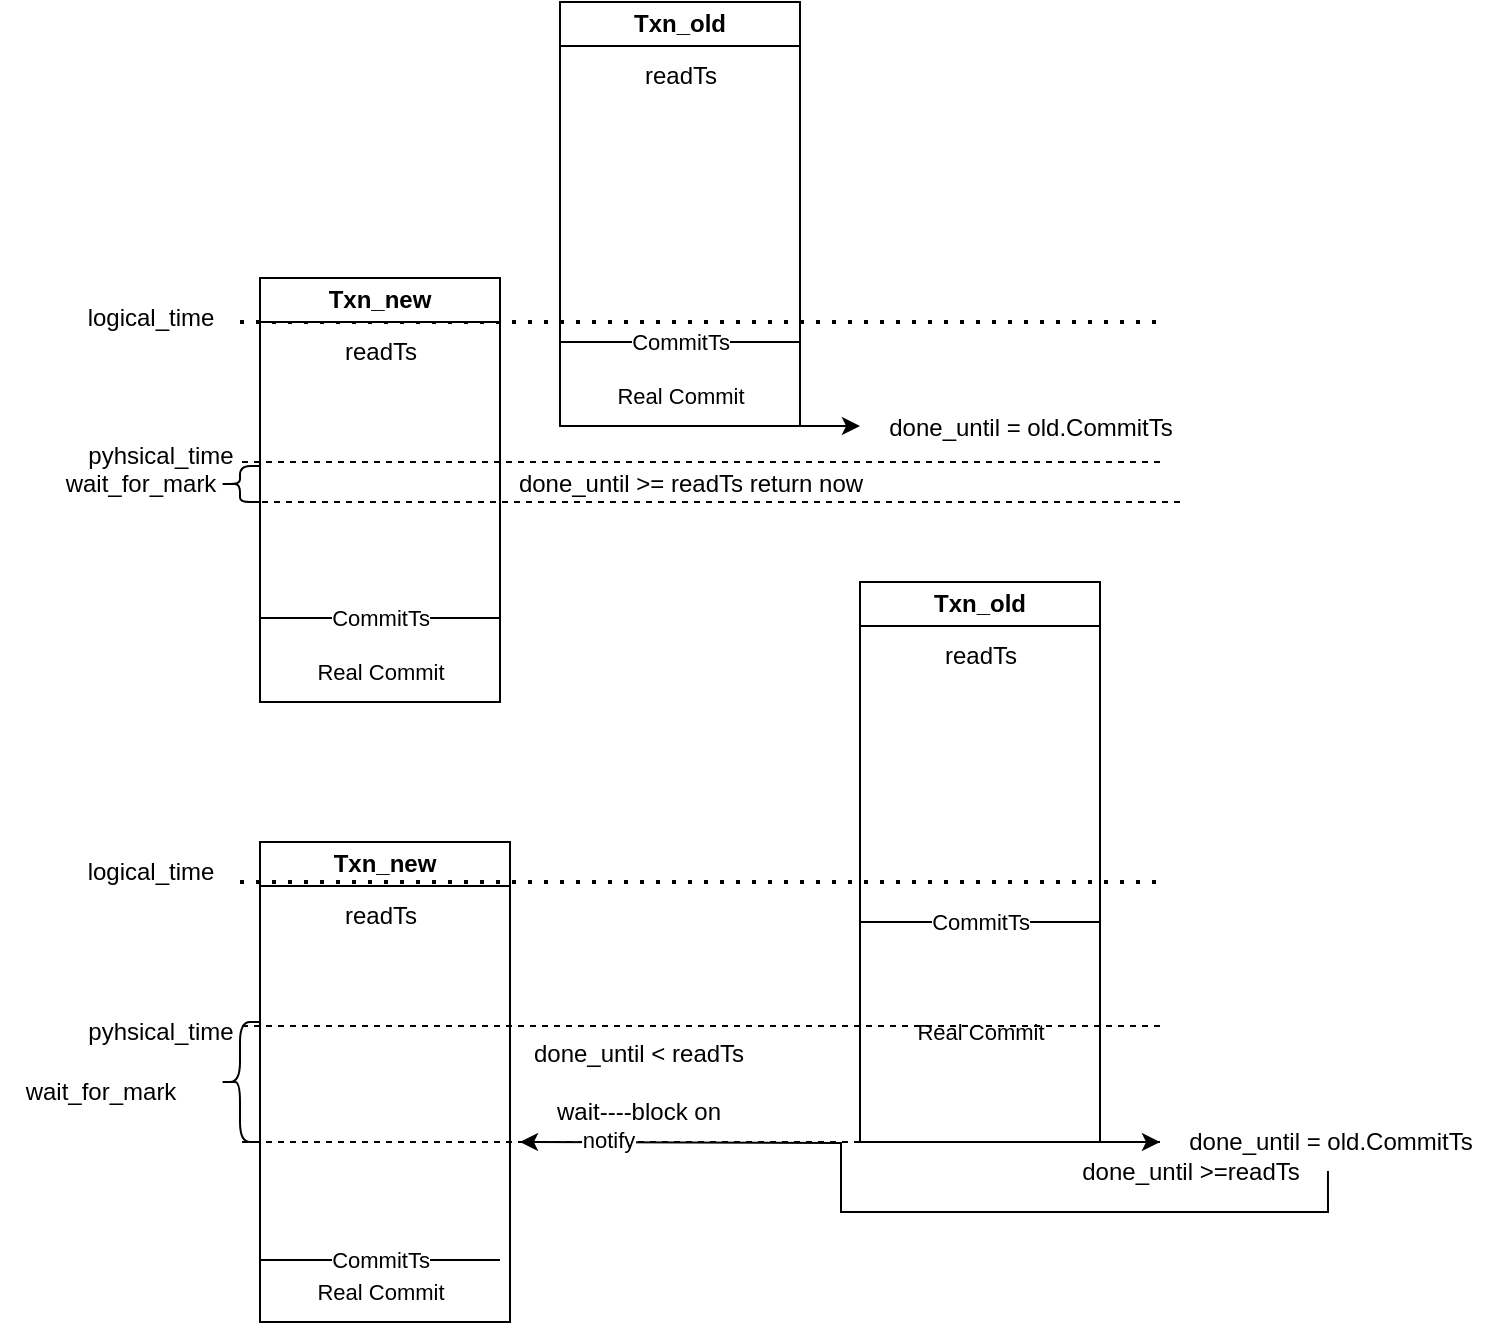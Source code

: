 <mxfile version="21.6.8" type="device">
  <diagram name="第 1 页" id="x2MyPahmq6aNsscK1j3B">
    <mxGraphModel dx="1214" dy="907" grid="1" gridSize="10" guides="1" tooltips="1" connect="1" arrows="1" fold="1" page="1" pageScale="1" pageWidth="827" pageHeight="1169" math="0" shadow="0">
      <root>
        <mxCell id="0" />
        <mxCell id="1" parent="0" />
        <mxCell id="ZJ4KUE4kmQFWNyBQMFL--1" value="" style="endArrow=none;dashed=1;html=1;dashPattern=1 3;strokeWidth=2;rounded=0;" parent="1" edge="1">
          <mxGeometry width="50" height="50" relative="1" as="geometry">
            <mxPoint x="150" y="160" as="sourcePoint" />
            <mxPoint x="610" y="160" as="targetPoint" />
          </mxGeometry>
        </mxCell>
        <mxCell id="ZJ4KUE4kmQFWNyBQMFL--3" value="logical_time" style="text;html=1;align=center;verticalAlign=middle;resizable=0;points=[];autosize=1;strokeColor=none;fillColor=none;" parent="1" vertex="1">
          <mxGeometry x="60" y="143" width="90" height="30" as="geometry" />
        </mxCell>
        <mxCell id="ZJ4KUE4kmQFWNyBQMFL--5" value="pyhsical_time" style="text;html=1;align=center;verticalAlign=middle;resizable=0;points=[];autosize=1;strokeColor=none;fillColor=none;" parent="1" vertex="1">
          <mxGeometry x="60" y="212" width="100" height="30" as="geometry" />
        </mxCell>
        <mxCell id="ZJ4KUE4kmQFWNyBQMFL--11" value="Txn_new" style="swimlane;whiteSpace=wrap;html=1;startSize=22;" parent="1" vertex="1">
          <mxGeometry x="160" y="138" width="120" height="212" as="geometry">
            <mxRectangle x="460" y="268" width="70" height="30" as="alternateBounds" />
          </mxGeometry>
        </mxCell>
        <mxCell id="ZJ4KUE4kmQFWNyBQMFL--14" value="readTs" style="text;html=1;align=center;verticalAlign=middle;resizable=0;points=[];autosize=1;strokeColor=none;fillColor=none;" parent="ZJ4KUE4kmQFWNyBQMFL--11" vertex="1">
          <mxGeometry x="30" y="22" width="60" height="30" as="geometry" />
        </mxCell>
        <mxCell id="ZJ4KUE4kmQFWNyBQMFL--12" value="CommitTs" style="endArrow=none;html=1;rounded=0;entryX=1;entryY=0.75;entryDx=0;entryDy=0;exitX=0;exitY=0.75;exitDx=0;exitDy=0;elbow=vertical;" parent="ZJ4KUE4kmQFWNyBQMFL--11" edge="1">
          <mxGeometry width="50" height="50" relative="1" as="geometry">
            <mxPoint y="170" as="sourcePoint" />
            <mxPoint x="120" y="170" as="targetPoint" />
          </mxGeometry>
        </mxCell>
        <mxCell id="ZJ4KUE4kmQFWNyBQMFL--15" value="Real Commit" style="text;html=1;align=center;verticalAlign=middle;resizable=0;points=[];autosize=1;strokeColor=none;fillColor=none;fontSize=11;" parent="ZJ4KUE4kmQFWNyBQMFL--11" vertex="1">
          <mxGeometry x="15" y="182" width="90" height="30" as="geometry" />
        </mxCell>
        <mxCell id="ZJ4KUE4kmQFWNyBQMFL--4" value="" style="endArrow=none;dashed=1;html=1;rounded=0;" parent="ZJ4KUE4kmQFWNyBQMFL--11" edge="1">
          <mxGeometry width="50" height="50" relative="1" as="geometry">
            <mxPoint x="450" y="92" as="sourcePoint" />
            <mxPoint x="-10" y="92" as="targetPoint" />
          </mxGeometry>
        </mxCell>
        <mxCell id="pGnIO0aTImiKcG2Y6daJ-87" value="" style="endArrow=none;dashed=1;html=1;rounded=0;" edge="1" parent="ZJ4KUE4kmQFWNyBQMFL--11">
          <mxGeometry width="50" height="50" relative="1" as="geometry">
            <mxPoint x="460" y="112" as="sourcePoint" />
            <mxPoint y="112" as="targetPoint" />
          </mxGeometry>
        </mxCell>
        <mxCell id="pGnIO0aTImiKcG2Y6daJ-78" style="edgeStyle=orthogonalEdgeStyle;rounded=0;orthogonalLoop=1;jettySize=auto;html=1;exitX=1;exitY=1;exitDx=0;exitDy=0;" edge="1" parent="1" source="ZJ4KUE4kmQFWNyBQMFL--16">
          <mxGeometry relative="1" as="geometry">
            <mxPoint x="610" y="570" as="targetPoint" />
          </mxGeometry>
        </mxCell>
        <mxCell id="ZJ4KUE4kmQFWNyBQMFL--16" value="Txn_old" style="swimlane;whiteSpace=wrap;html=1;startSize=22;" parent="1" vertex="1">
          <mxGeometry x="460" y="290" width="120" height="280" as="geometry">
            <mxRectangle x="460" y="268" width="70" height="30" as="alternateBounds" />
          </mxGeometry>
        </mxCell>
        <mxCell id="ZJ4KUE4kmQFWNyBQMFL--17" value="readTs" style="text;html=1;align=center;verticalAlign=middle;resizable=0;points=[];autosize=1;strokeColor=none;fillColor=none;" parent="ZJ4KUE4kmQFWNyBQMFL--16" vertex="1">
          <mxGeometry x="30" y="22" width="60" height="30" as="geometry" />
        </mxCell>
        <mxCell id="ZJ4KUE4kmQFWNyBQMFL--18" value="CommitTs" style="endArrow=none;html=1;rounded=0;entryX=1;entryY=0.75;entryDx=0;entryDy=0;exitX=0;exitY=0.75;exitDx=0;exitDy=0;elbow=vertical;" parent="ZJ4KUE4kmQFWNyBQMFL--16" edge="1">
          <mxGeometry width="50" height="50" relative="1" as="geometry">
            <mxPoint y="170" as="sourcePoint" />
            <mxPoint x="120" y="170" as="targetPoint" />
          </mxGeometry>
        </mxCell>
        <mxCell id="ZJ4KUE4kmQFWNyBQMFL--19" value="Real Commit" style="text;html=1;align=center;verticalAlign=middle;resizable=0;points=[];autosize=1;strokeColor=none;fillColor=none;fontSize=11;" parent="ZJ4KUE4kmQFWNyBQMFL--16" vertex="1">
          <mxGeometry x="15" y="210" width="90" height="30" as="geometry" />
        </mxCell>
        <mxCell id="pGnIO0aTImiKcG2Y6daJ-4" style="edgeStyle=orthogonalEdgeStyle;rounded=0;orthogonalLoop=1;jettySize=auto;html=1;exitX=1;exitY=1;exitDx=0;exitDy=0;" edge="1" parent="1" source="ZJ4KUE4kmQFWNyBQMFL--20">
          <mxGeometry relative="1" as="geometry">
            <mxPoint x="460" y="212" as="targetPoint" />
          </mxGeometry>
        </mxCell>
        <mxCell id="ZJ4KUE4kmQFWNyBQMFL--20" value="Txn_old" style="swimlane;whiteSpace=wrap;html=1;startSize=22;" parent="1" vertex="1">
          <mxGeometry x="310" width="120" height="212" as="geometry">
            <mxRectangle x="460" y="268" width="70" height="30" as="alternateBounds" />
          </mxGeometry>
        </mxCell>
        <mxCell id="ZJ4KUE4kmQFWNyBQMFL--21" value="readTs" style="text;html=1;align=center;verticalAlign=middle;resizable=0;points=[];autosize=1;strokeColor=none;fillColor=none;" parent="ZJ4KUE4kmQFWNyBQMFL--20" vertex="1">
          <mxGeometry x="30" y="22" width="60" height="30" as="geometry" />
        </mxCell>
        <mxCell id="ZJ4KUE4kmQFWNyBQMFL--22" value="CommitTs" style="endArrow=none;html=1;rounded=0;entryX=1;entryY=0.75;entryDx=0;entryDy=0;exitX=0;exitY=0.75;exitDx=0;exitDy=0;elbow=vertical;" parent="ZJ4KUE4kmQFWNyBQMFL--20" edge="1">
          <mxGeometry width="50" height="50" relative="1" as="geometry">
            <mxPoint y="170" as="sourcePoint" />
            <mxPoint x="120" y="170" as="targetPoint" />
          </mxGeometry>
        </mxCell>
        <mxCell id="ZJ4KUE4kmQFWNyBQMFL--23" value="Real Commit" style="text;html=1;align=center;verticalAlign=middle;resizable=0;points=[];autosize=1;strokeColor=none;fillColor=none;fontSize=11;" parent="ZJ4KUE4kmQFWNyBQMFL--20" vertex="1">
          <mxGeometry x="15" y="182" width="90" height="30" as="geometry" />
        </mxCell>
        <mxCell id="pGnIO0aTImiKcG2Y6daJ-3" value="done_until = old.CommitTs" style="text;html=1;align=center;verticalAlign=middle;resizable=0;points=[];autosize=1;strokeColor=none;fillColor=none;" vertex="1" parent="1">
          <mxGeometry x="460" y="198" width="170" height="30" as="geometry" />
        </mxCell>
        <mxCell id="pGnIO0aTImiKcG2Y6daJ-6" value="done_until &amp;gt;= readTs return now" style="text;html=1;align=center;verticalAlign=middle;resizable=0;points=[];autosize=1;strokeColor=none;fillColor=none;" vertex="1" parent="1">
          <mxGeometry x="275" y="226" width="200" height="30" as="geometry" />
        </mxCell>
        <mxCell id="pGnIO0aTImiKcG2Y6daJ-66" value="Txn_new" style="swimlane;whiteSpace=wrap;html=1;startSize=22;" vertex="1" parent="1">
          <mxGeometry x="160" y="420" width="125" height="240" as="geometry">
            <mxRectangle x="460" y="268" width="70" height="30" as="alternateBounds" />
          </mxGeometry>
        </mxCell>
        <mxCell id="pGnIO0aTImiKcG2Y6daJ-67" value="readTs" style="text;html=1;align=center;verticalAlign=middle;resizable=0;points=[];autosize=1;strokeColor=none;fillColor=none;" vertex="1" parent="pGnIO0aTImiKcG2Y6daJ-66">
          <mxGeometry x="30" y="22" width="60" height="30" as="geometry" />
        </mxCell>
        <mxCell id="pGnIO0aTImiKcG2Y6daJ-68" value="CommitTs" style="endArrow=none;html=1;rounded=0;entryX=1;entryY=0.75;entryDx=0;entryDy=0;exitX=0;exitY=0.75;exitDx=0;exitDy=0;elbow=vertical;" edge="1" parent="pGnIO0aTImiKcG2Y6daJ-66">
          <mxGeometry width="50" height="50" relative="1" as="geometry">
            <mxPoint y="209" as="sourcePoint" />
            <mxPoint x="120" y="209" as="targetPoint" />
          </mxGeometry>
        </mxCell>
        <mxCell id="pGnIO0aTImiKcG2Y6daJ-69" value="Real Commit" style="text;html=1;align=center;verticalAlign=middle;resizable=0;points=[];autosize=1;strokeColor=none;fillColor=none;fontSize=11;" vertex="1" parent="pGnIO0aTImiKcG2Y6daJ-66">
          <mxGeometry x="15" y="210" width="90" height="30" as="geometry" />
        </mxCell>
        <mxCell id="pGnIO0aTImiKcG2Y6daJ-70" value="" style="endArrow=none;dashed=1;html=1;rounded=0;" edge="1" parent="pGnIO0aTImiKcG2Y6daJ-66">
          <mxGeometry width="50" height="50" relative="1" as="geometry">
            <mxPoint x="450" y="92" as="sourcePoint" />
            <mxPoint x="-10" y="92" as="targetPoint" />
          </mxGeometry>
        </mxCell>
        <mxCell id="pGnIO0aTImiKcG2Y6daJ-84" value="" style="endArrow=none;dashed=1;html=1;rounded=0;" edge="1" parent="pGnIO0aTImiKcG2Y6daJ-66">
          <mxGeometry width="50" height="50" relative="1" as="geometry">
            <mxPoint x="450" y="150" as="sourcePoint" />
            <mxPoint x="-10" y="150" as="targetPoint" />
          </mxGeometry>
        </mxCell>
        <mxCell id="pGnIO0aTImiKcG2Y6daJ-71" value="" style="endArrow=none;dashed=1;html=1;dashPattern=1 3;strokeWidth=2;rounded=0;" edge="1" parent="1">
          <mxGeometry width="50" height="50" relative="1" as="geometry">
            <mxPoint x="150" y="440" as="sourcePoint" />
            <mxPoint x="610" y="440" as="targetPoint" />
          </mxGeometry>
        </mxCell>
        <mxCell id="pGnIO0aTImiKcG2Y6daJ-72" value="logical_time" style="text;html=1;align=center;verticalAlign=middle;resizable=0;points=[];autosize=1;strokeColor=none;fillColor=none;" vertex="1" parent="1">
          <mxGeometry x="60" y="420" width="90" height="30" as="geometry" />
        </mxCell>
        <mxCell id="pGnIO0aTImiKcG2Y6daJ-73" value="pyhsical_time" style="text;html=1;align=center;verticalAlign=middle;resizable=0;points=[];autosize=1;strokeColor=none;fillColor=none;" vertex="1" parent="1">
          <mxGeometry x="60" y="500" width="100" height="30" as="geometry" />
        </mxCell>
        <mxCell id="pGnIO0aTImiKcG2Y6daJ-74" value="wait_for_mark" style="text;html=1;align=center;verticalAlign=middle;resizable=0;points=[];autosize=1;strokeColor=none;fillColor=none;" vertex="1" parent="1">
          <mxGeometry x="30" y="530" width="100" height="30" as="geometry" />
        </mxCell>
        <mxCell id="pGnIO0aTImiKcG2Y6daJ-81" value="" style="edgeStyle=orthogonalEdgeStyle;rounded=0;orthogonalLoop=1;jettySize=auto;html=1;elbow=vertical;exitX=0.494;exitY=0.983;exitDx=0;exitDy=0;exitPerimeter=0;" edge="1" parent="1" source="pGnIO0aTImiKcG2Y6daJ-76">
          <mxGeometry relative="1" as="geometry">
            <mxPoint x="290" y="570" as="targetPoint" />
          </mxGeometry>
        </mxCell>
        <mxCell id="pGnIO0aTImiKcG2Y6daJ-82" value="notify" style="edgeLabel;html=1;align=center;verticalAlign=middle;resizable=0;points=[];" vertex="1" connectable="0" parent="pGnIO0aTImiKcG2Y6daJ-81">
          <mxGeometry x="0.808" y="-1" relative="1" as="geometry">
            <mxPoint as="offset" />
          </mxGeometry>
        </mxCell>
        <mxCell id="pGnIO0aTImiKcG2Y6daJ-76" value="done_until = old.CommitTs" style="text;html=1;align=center;verticalAlign=middle;resizable=0;points=[];autosize=1;strokeColor=none;fillColor=none;" vertex="1" parent="1">
          <mxGeometry x="610" y="555" width="170" height="30" as="geometry" />
        </mxCell>
        <mxCell id="pGnIO0aTImiKcG2Y6daJ-77" value="done_until &amp;lt; readTs&lt;br&gt;&lt;br&gt;wait----block on" style="text;html=1;align=center;verticalAlign=middle;resizable=0;points=[];autosize=1;strokeColor=none;fillColor=none;" vertex="1" parent="1">
          <mxGeometry x="284" y="510" width="130" height="60" as="geometry" />
        </mxCell>
        <mxCell id="pGnIO0aTImiKcG2Y6daJ-79" value="done_until &amp;gt;=readTs" style="text;html=1;align=center;verticalAlign=middle;resizable=0;points=[];autosize=1;strokeColor=none;fillColor=none;" vertex="1" parent="1">
          <mxGeometry x="560" y="570" width="130" height="30" as="geometry" />
        </mxCell>
        <mxCell id="pGnIO0aTImiKcG2Y6daJ-83" value="" style="shape=curlyBracket;whiteSpace=wrap;html=1;rounded=1;labelPosition=left;verticalLabelPosition=middle;align=right;verticalAlign=middle;" vertex="1" parent="1">
          <mxGeometry x="140" y="510" width="20" height="60" as="geometry" />
        </mxCell>
        <mxCell id="pGnIO0aTImiKcG2Y6daJ-85" value="" style="shape=curlyBracket;whiteSpace=wrap;html=1;rounded=1;labelPosition=left;verticalLabelPosition=middle;align=right;verticalAlign=middle;size=0.5;" vertex="1" parent="1">
          <mxGeometry x="140" y="232" width="20" height="18" as="geometry" />
        </mxCell>
        <mxCell id="pGnIO0aTImiKcG2Y6daJ-86" value="wait_for_mark" style="text;html=1;align=center;verticalAlign=middle;resizable=0;points=[];autosize=1;strokeColor=none;fillColor=none;" vertex="1" parent="1">
          <mxGeometry x="50" y="226" width="100" height="30" as="geometry" />
        </mxCell>
      </root>
    </mxGraphModel>
  </diagram>
</mxfile>
